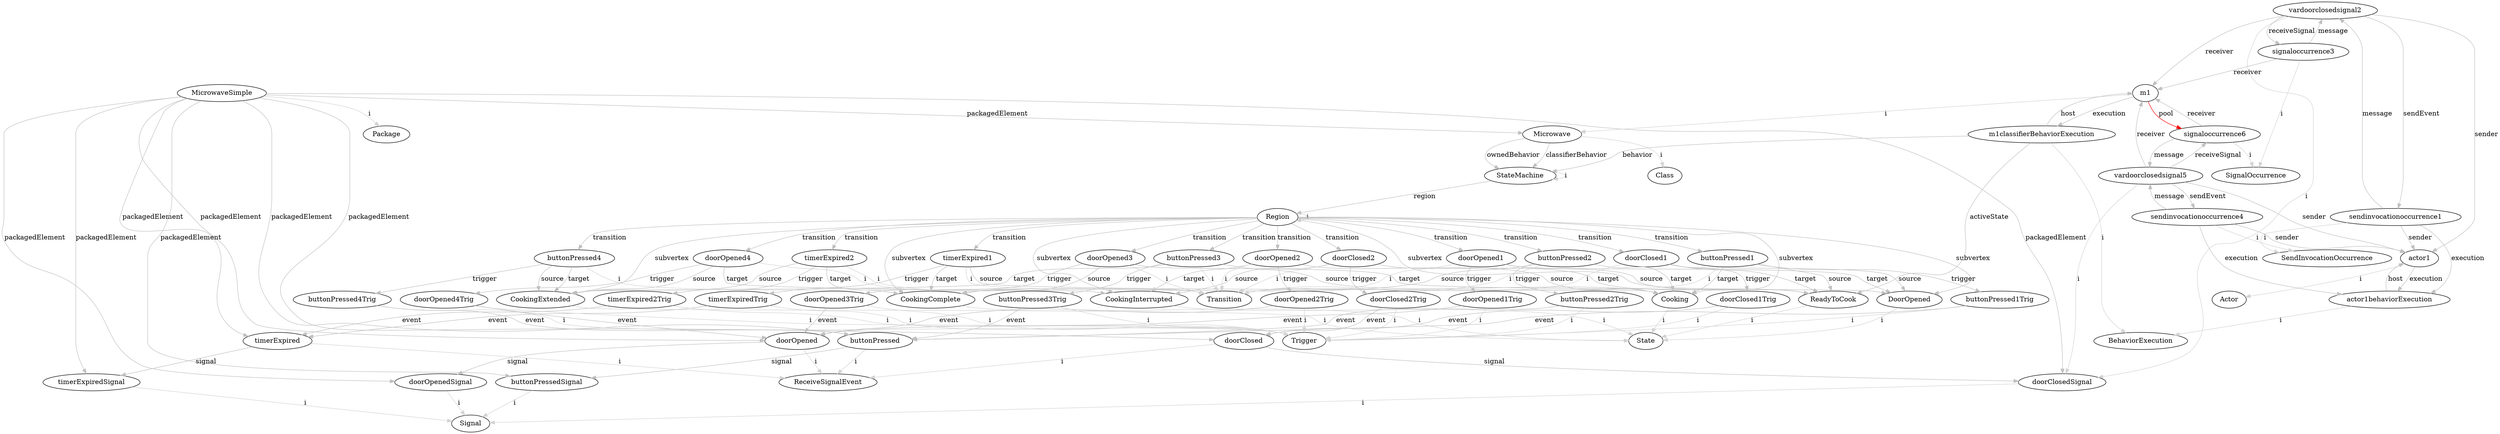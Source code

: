 digraph umlMetamodel {
	"MicrowaveSimple" -> "Package" [label="i", color="lightgrey"]
	"MicrowaveSimple" -> "Microwave" [label="packagedElement", color="grey"]
	"Microwave" -> "Class" [label="i", color="lightgrey"]
	"Microwave" -> "StateMachine" [label="classifierBehavior", color="grey"]
	"Microwave" -> "StateMachine" [label="ownedBehavior", color="grey"]
	"StateMachine" -> "StateMachine" [label="i", color="lightgrey"]
	"StateMachine" -> "Region" [label="region", color="grey"]
	"Region" -> "Region" [label="i", color="lightgrey"]
	"Region" -> "DoorOpened" [label="subvertex", color="grey"]
	"DoorOpened" -> "State" [label="i", color="lightgrey"]
	"Region" -> "ReadyToCook" [label="subvertex", color="grey"]
	"ReadyToCook" -> "State" [label="i", color="lightgrey"]
	"Region" -> "Cooking" [label="subvertex", color="grey"]
	"Cooking" -> "State" [label="i", color="lightgrey"]
	"Region" -> "CookingInterrupted" [label="subvertex", color="grey"]
	"CookingInterrupted" -> "State" [label="i", color="lightgrey"]
	"Region" -> "CookingComplete" [label="subvertex", color="grey"]
	"CookingComplete" -> "State" [label="i", color="lightgrey"]
	"Region" -> "CookingExtended" [label="subvertex", color="grey"]
	"CookingExtended" -> "State" [label="i", color="lightgrey"]
	"Region" -> "doorClosed1" [label="transition", color="grey"]
	"doorClosed1" -> "Transition" [label="i", color="lightgrey"]
	"doorClosed1" -> "DoorOpened" [label="source", color="grey"]
	"doorClosed1" -> "ReadyToCook" [label="target", color="grey"]
	"doorClosed1" -> "doorClosed1Trig" [label="trigger", color="grey"]
	"doorClosed1Trig" -> "Trigger" [label="i", color="lightgrey"]
	"doorClosed1Trig" -> "doorClosed" [label="event", color="grey"]
	"Region" -> "doorOpened1" [label="transition", color="grey"]
	"doorOpened1" -> "Transition" [label="i", color="lightgrey"]
	"doorOpened1" -> "ReadyToCook" [label="source", color="grey"]
	"doorOpened1" -> "DoorOpened" [label="target", color="grey"]
	"doorOpened1" -> "doorOpened1Trig" [label="trigger", color="grey"]
	"doorOpened1Trig" -> "Trigger" [label="i", color="lightgrey"]
	"doorOpened1Trig" -> "doorOpened" [label="event", color="grey"]
	"Region" -> "buttonPressed1" [label="transition", color="grey"]
	"buttonPressed1" -> "Transition" [label="i", color="lightgrey"]
	"buttonPressed1" -> "ReadyToCook" [label="source", color="grey"]
	"buttonPressed1" -> "Cooking" [label="target", color="grey"]
	"buttonPressed1" -> "buttonPressed1Trig" [label="trigger", color="grey"]
	"buttonPressed1Trig" -> "Trigger" [label="i", color="lightgrey"]
	"buttonPressed1Trig" -> "buttonPressed" [label="event", color="grey"]
	"Region" -> "doorClosed2" [label="transition", color="grey"]
	"doorClosed2" -> "Transition" [label="i", color="lightgrey"]
	"doorClosed2" -> "CookingInterrupted" [label="source", color="grey"]
	"doorClosed2" -> "ReadyToCook" [label="target", color="grey"]
	"doorClosed2" -> "doorClosed2Trig" [label="trigger", color="grey"]
	"doorClosed2Trig" -> "Trigger" [label="i", color="lightgrey"]
	"doorClosed2Trig" -> "doorClosed" [label="event", color="grey"]
	"Region" -> "doorOpened2" [label="transition", color="grey"]
	"doorOpened2" -> "Transition" [label="i", color="lightgrey"]
	"doorOpened2" -> "Cooking" [label="source", color="grey"]
	"doorOpened2" -> "CookingInterrupted" [label="target", color="grey"]
	"doorOpened2" -> "doorOpened2Trig" [label="trigger", color="grey"]
	"doorOpened2Trig" -> "Trigger" [label="i", color="lightgrey"]
	"doorOpened2Trig" -> "doorOpened" [label="event", color="grey"]
	"Region" -> "timerExpired1" [label="transition", color="grey"]
	"timerExpired1" -> "Transition" [label="i", color="lightgrey"]
	"timerExpired1" -> "Cooking" [label="source", color="grey"]
	"timerExpired1" -> "CookingComplete" [label="target", color="grey"]
	"timerExpired1" -> "timerExpiredTrig" [label="trigger", color="grey"]
	"timerExpiredTrig" -> "Trigger" [label="i", color="lightgrey"]
	"timerExpiredTrig" -> "timerExpired" [label="event", color="grey"]
	"Region" -> "doorOpened3" [label="transition", color="grey"]
	"doorOpened3" -> "Transition" [label="i", color="lightgrey"]
	"doorOpened3" -> "CookingComplete" [label="source", color="grey"]
	"doorOpened3" -> "DoorOpened" [label="target", color="grey"]
	"doorOpened3" -> "doorOpened3Trig" [label="trigger", color="grey"]
	"doorOpened3Trig" -> "Trigger" [label="i", color="lightgrey"]
	"doorOpened3Trig" -> "doorOpened" [label="event", color="grey"]
	"Region" -> "buttonPressed2" [label="transition", color="grey"]
	"buttonPressed2" -> "Transition" [label="i", color="lightgrey"]
	"buttonPressed2" -> "CookingComplete" [label="source", color="grey"]
	"buttonPressed2" -> "Cooking" [label="target", color="grey"]
	"buttonPressed2" -> "buttonPressed2Trig" [label="trigger", color="grey"]
	"buttonPressed2Trig" -> "Trigger" [label="i", color="lightgrey"]
	"buttonPressed2Trig" -> "buttonPressed" [label="event", color="grey"]
	"Region" -> "doorOpened4" [label="transition", color="grey"]
	"doorOpened4" -> "Transition" [label="i", color="lightgrey"]
	"doorOpened4" -> "CookingExtended" [label="source", color="grey"]
	"doorOpened4" -> "CookingInterrupted" [label="target", color="grey"]
	"doorOpened4" -> "doorOpened4Trig" [label="trigger", color="grey"]
	"doorOpened4Trig" -> "Trigger" [label="i", color="lightgrey"]
	"doorOpened4Trig" -> "doorOpened" [label="event", color="grey"]
	"Region" -> "buttonPressed3" [label="transition", color="grey"]
	"buttonPressed3" -> "Transition" [label="i", color="lightgrey"]
	"buttonPressed3" -> "Cooking" [label="source", color="grey"]
	"buttonPressed3" -> "CookingExtended" [label="target", color="grey"]
	"buttonPressed3" -> "buttonPressed3Trig" [label="trigger", color="grey"]
	"buttonPressed3Trig" -> "Trigger" [label="i", color="lightgrey"]
	"buttonPressed3Trig" -> "buttonPressed" [label="event", color="grey"]
	"Region" -> "timerExpired2" [label="transition", color="grey"]
	"timerExpired2" -> "Transition" [label="i", color="lightgrey"]
	"timerExpired2" -> "CookingExtended" [label="source", color="grey"]
	"timerExpired2" -> "CookingComplete" [label="target", color="grey"]
	"timerExpired2" -> "timerExpired2Trig" [label="trigger", color="grey"]
	"timerExpired2Trig" -> "Trigger" [label="i", color="lightgrey"]
	"timerExpired2Trig" -> "timerExpired" [label="event", color="grey"]
	"Region" -> "buttonPressed4" [label="transition", color="grey"]
	"buttonPressed4" -> "Transition" [label="i", color="lightgrey"]
	"buttonPressed4" -> "CookingExtended" [label="source", color="grey"]
	"buttonPressed4" -> "CookingExtended" [label="target", color="grey"]
	"buttonPressed4" -> "buttonPressed4Trig" [label="trigger", color="grey"]
	"buttonPressed4Trig" -> "Trigger" [label="i", color="lightgrey"]
	"buttonPressed4Trig" -> "buttonPressed" [label="event", color="grey"]
	"MicrowaveSimple" -> "doorClosedSignal" [label="packagedElement", color="grey"]
	"doorClosedSignal" -> "Signal" [label="i", color="lightgrey"]
	"MicrowaveSimple" -> "doorOpenedSignal" [label="packagedElement", color="grey"]
	"doorOpenedSignal" -> "Signal" [label="i", color="lightgrey"]
	"MicrowaveSimple" -> "timerExpiredSignal" [label="packagedElement", color="grey"]
	"timerExpiredSignal" -> "Signal" [label="i", color="lightgrey"]
	"MicrowaveSimple" -> "buttonPressedSignal" [label="packagedElement", color="grey"]
	"buttonPressedSignal" -> "Signal" [label="i", color="lightgrey"]
	"MicrowaveSimple" -> "doorClosed" [label="packagedElement", color="grey"]
	"doorClosed" -> "ReceiveSignalEvent" [label="i", color="lightgrey"]
	"doorClosed" -> "doorClosedSignal" [label="signal", color="grey"]
	"MicrowaveSimple" -> "doorOpened" [label="packagedElement", color="grey"]
	"doorOpened" -> "ReceiveSignalEvent" [label="i", color="lightgrey"]
	"doorOpened" -> "doorOpenedSignal" [label="signal", color="grey"]
	"MicrowaveSimple" -> "timerExpired" [label="packagedElement", color="grey"]
	"timerExpired" -> "ReceiveSignalEvent" [label="i", color="lightgrey"]
	"timerExpired" -> "timerExpiredSignal" [label="signal", color="grey"]
	"MicrowaveSimple" -> "buttonPressed" [label="packagedElement", color="grey"]
	"buttonPressed" -> "ReceiveSignalEvent" [label="i", color="lightgrey"]
	"buttonPressed" -> "buttonPressedSignal" [label="signal", color="grey"]
	"m1" -> "Microwave" [label="i", color="lightgrey"]
	"m1classifierBehaviorExecution" -> "BehaviorExecution" [label="i", color="lightgrey"]
	"m1" -> "m1classifierBehaviorExecution" [label="execution", color="grey"]
	"m1classifierBehaviorExecution" -> "m1" [label="host", color="grey"]
	"m1classifierBehaviorExecution" -> "StateMachine" [label="behavior", color="grey"]
	"m1classifierBehaviorExecution" -> "ReadyToCook" [label="activeState", color="grey"]
	"actor1" -> "Actor" [label="i", color="lightgrey"]
	"actor1behaviorExecution" -> "BehaviorExecution" [label="i", color="lightgrey"]
	"actor1" -> "actor1behaviorExecution" [label="execution", color="grey"]
	"actor1behaviorExecution" -> "actor1" [label="host", color="grey"]
	"sendinvocationoccurrence1" -> "SendInvocationOccurrence" [label="i", color="lightgrey"]
	"sendinvocationoccurrence1" -> "vardoorclosedsignal2" [label="message", color="grey"]
	"vardoorclosedsignal2" -> "sendinvocationoccurrence1" [label="sendEvent", color="grey"]
	"vardoorclosedsignal2" -> "signaloccurrence3" [label="receiveSignal", color="grey"]
	"signaloccurrence3" -> "vardoorclosedsignal2" [label="message", color="grey"]
	"signaloccurrence3" -> "SignalOccurrence" [label="i", color="lightgrey"]
	"vardoorclosedsignal2" -> "doorClosedSignal" [label="i", color="lightgrey"]
	"signaloccurrence3" -> "m1" [label="receiver", color="grey"]
	"vardoorclosedsignal2" -> "actor1" [label="sender", color="grey"]
	"sendinvocationoccurrence1" -> "actor1" [label="sender", color="grey"]
	"vardoorclosedsignal2" -> "m1" [label="receiver", color="grey"]
	"sendinvocationoccurrence1" -> "actor1behaviorExecution" [label="execution", color="grey"]
	"sendinvocationoccurrence4" -> "SendInvocationOccurrence" [label="i", color="lightgrey"]
	"sendinvocationoccurrence4" -> "vardoorclosedsignal5" [label="message", color="grey"]
	"vardoorclosedsignal5" -> "sendinvocationoccurrence4" [label="sendEvent", color="grey"]
	"vardoorclosedsignal5" -> "signaloccurrence6" [label="receiveSignal", color="grey"]
	"signaloccurrence6" -> "vardoorclosedsignal5" [label="message", color="grey"]
	"signaloccurrence6" -> "SignalOccurrence" [label="i", color="lightgrey"]
	"vardoorclosedsignal5" -> "doorClosedSignal" [label="i", color="lightgrey"]
	"signaloccurrence6" -> "m1" [label="receiver", color="grey"]
	"vardoorclosedsignal5" -> "actor1" [label="sender", color="grey"]
	"sendinvocationoccurrence4" -> "actor1" [label="sender", color="grey"]
	"vardoorclosedsignal5" -> "m1" [label="receiver", color="grey"]
	"sendinvocationoccurrence4" -> "actor1behaviorExecution" [label="execution", color="grey"]
	"m1" -> "signaloccurrence6" [label="pool", color="red"]
}
